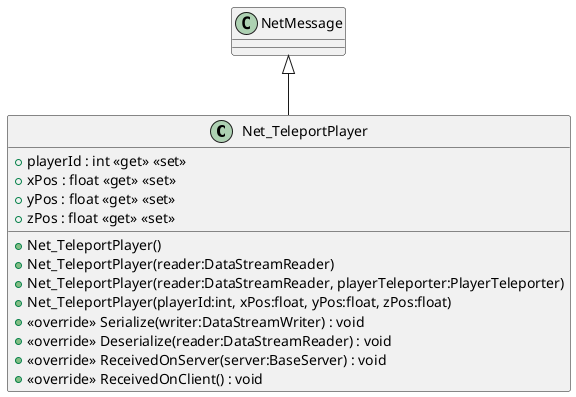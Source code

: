 @startuml
class Net_TeleportPlayer {
    + playerId : int <<get>> <<set>>
    + xPos : float <<get>> <<set>>
    + yPos : float <<get>> <<set>>
    + zPos : float <<get>> <<set>>
    + Net_TeleportPlayer()
    + Net_TeleportPlayer(reader:DataStreamReader)
    + Net_TeleportPlayer(reader:DataStreamReader, playerTeleporter:PlayerTeleporter)
    + Net_TeleportPlayer(playerId:int, xPos:float, yPos:float, zPos:float)
    + <<override>> Serialize(writer:DataStreamWriter) : void
    + <<override>> Deserialize(reader:DataStreamReader) : void
    + <<override>> ReceivedOnServer(server:BaseServer) : void
    + <<override>> ReceivedOnClient() : void
}
NetMessage <|-- Net_TeleportPlayer
@enduml
